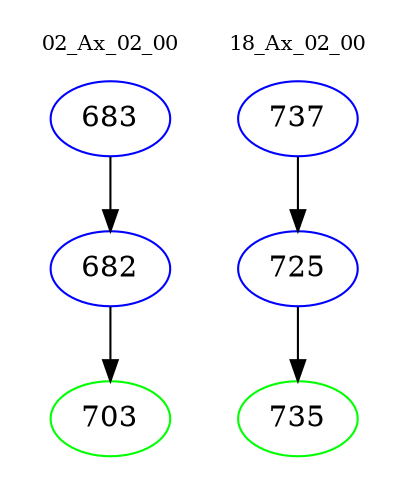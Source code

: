 digraph{
subgraph cluster_0 {
color = white
label = "02_Ax_02_00";
fontsize=10;
T0_683 [label="683", color="blue"]
T0_683 -> T0_682 [color="black"]
T0_682 [label="682", color="blue"]
T0_682 -> T0_703 [color="black"]
T0_703 [label="703", color="green"]
}
subgraph cluster_1 {
color = white
label = "18_Ax_02_00";
fontsize=10;
T1_737 [label="737", color="blue"]
T1_737 -> T1_725 [color="black"]
T1_725 [label="725", color="blue"]
T1_725 -> T1_735 [color="black"]
T1_735 [label="735", color="green"]
}
}
